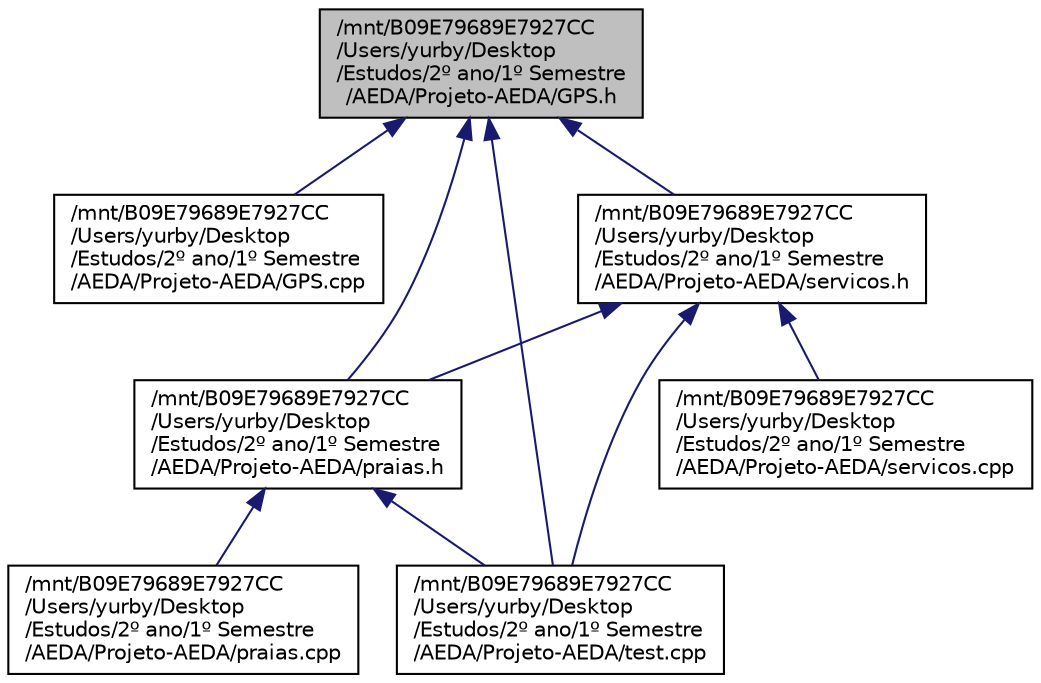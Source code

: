 digraph "/mnt/B09E79689E7927CC/Users/yurby/Desktop/Estudos/2º ano/1º Semestre/AEDA/Projeto-AEDA/GPS.h"
{
  edge [fontname="Helvetica",fontsize="10",labelfontname="Helvetica",labelfontsize="10"];
  node [fontname="Helvetica",fontsize="10",shape=record];
  Node1 [label="/mnt/B09E79689E7927CC\l/Users/yurby/Desktop\l/Estudos/2º ano/1º Semestre\l/AEDA/Projeto-AEDA/GPS.h",height=0.2,width=0.4,color="black", fillcolor="grey75", style="filled", fontcolor="black"];
  Node1 -> Node2 [dir="back",color="midnightblue",fontsize="10",style="solid"];
  Node2 [label="/mnt/B09E79689E7927CC\l/Users/yurby/Desktop\l/Estudos/2º ano/1º Semestre\l/AEDA/Projeto-AEDA/GPS.cpp",height=0.2,width=0.4,color="black", fillcolor="white", style="filled",URL="$GPS_8cpp.html"];
  Node1 -> Node3 [dir="back",color="midnightblue",fontsize="10",style="solid"];
  Node3 [label="/mnt/B09E79689E7927CC\l/Users/yurby/Desktop\l/Estudos/2º ano/1º Semestre\l/AEDA/Projeto-AEDA/praias.h",height=0.2,width=0.4,color="black", fillcolor="white", style="filled",URL="$praias_8h.html"];
  Node3 -> Node4 [dir="back",color="midnightblue",fontsize="10",style="solid"];
  Node4 [label="/mnt/B09E79689E7927CC\l/Users/yurby/Desktop\l/Estudos/2º ano/1º Semestre\l/AEDA/Projeto-AEDA/praias.cpp",height=0.2,width=0.4,color="black", fillcolor="white", style="filled",URL="$praias_8cpp.html"];
  Node3 -> Node5 [dir="back",color="midnightblue",fontsize="10",style="solid"];
  Node5 [label="/mnt/B09E79689E7927CC\l/Users/yurby/Desktop\l/Estudos/2º ano/1º Semestre\l/AEDA/Projeto-AEDA/test.cpp",height=0.2,width=0.4,color="black", fillcolor="white", style="filled",URL="$test_8cpp.html"];
  Node1 -> Node6 [dir="back",color="midnightblue",fontsize="10",style="solid"];
  Node6 [label="/mnt/B09E79689E7927CC\l/Users/yurby/Desktop\l/Estudos/2º ano/1º Semestre\l/AEDA/Projeto-AEDA/servicos.h",height=0.2,width=0.4,color="black", fillcolor="white", style="filled",URL="$servicos_8h.html"];
  Node6 -> Node3 [dir="back",color="midnightblue",fontsize="10",style="solid"];
  Node6 -> Node7 [dir="back",color="midnightblue",fontsize="10",style="solid"];
  Node7 [label="/mnt/B09E79689E7927CC\l/Users/yurby/Desktop\l/Estudos/2º ano/1º Semestre\l/AEDA/Projeto-AEDA/servicos.cpp",height=0.2,width=0.4,color="black", fillcolor="white", style="filled",URL="$servicos_8cpp.html"];
  Node6 -> Node5 [dir="back",color="midnightblue",fontsize="10",style="solid"];
  Node1 -> Node5 [dir="back",color="midnightblue",fontsize="10",style="solid"];
}
